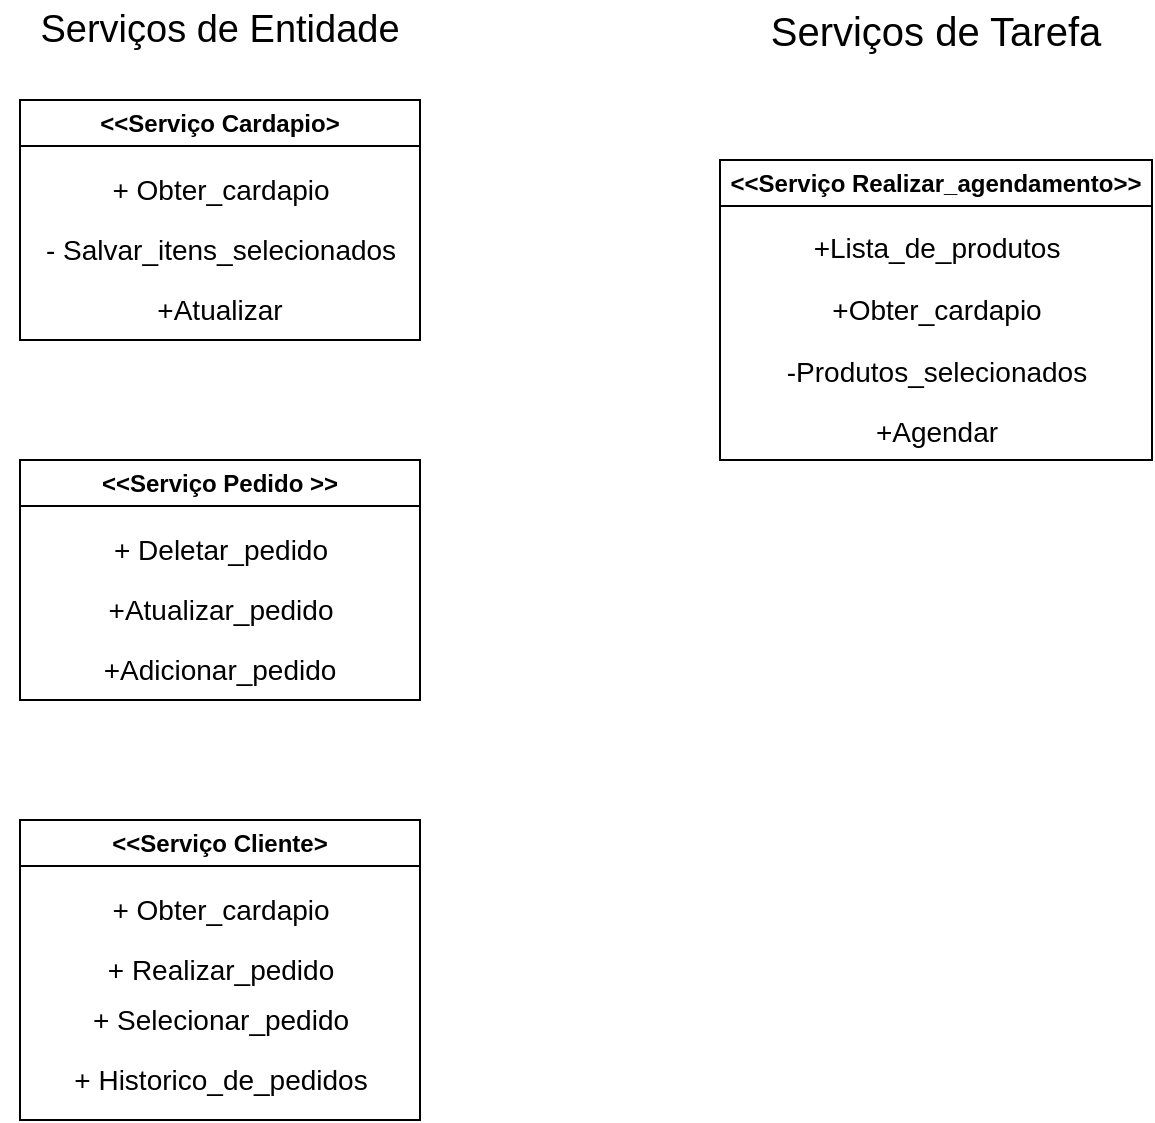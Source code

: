 <mxfile version="24.0.4" type="device">
  <diagram name="Página-1" id="YA7ydrBfAROpvFAgnlAH">
    <mxGraphModel dx="1098" dy="820" grid="1" gridSize="10" guides="1" tooltips="1" connect="1" arrows="1" fold="1" page="1" pageScale="1" pageWidth="827" pageHeight="1169" math="0" shadow="0">
      <root>
        <mxCell id="0" />
        <mxCell id="1" parent="0" />
        <mxCell id="KoA3YsvBFlQsMVqC4e15-1" value="&amp;lt;&amp;lt;Serviço Cardapio&amp;gt;" style="swimlane;whiteSpace=wrap;html=1;" parent="1" vertex="1">
          <mxGeometry x="160" y="110" width="200" height="120" as="geometry">
            <mxRectangle x="170" y="70" width="200" height="30" as="alternateBounds" />
          </mxGeometry>
        </mxCell>
        <mxCell id="KoA3YsvBFlQsMVqC4e15-2" value="&lt;font style=&quot;font-size: 14px;&quot;&gt;+ Obter_cardapio&lt;/font&gt;" style="text;html=1;align=center;verticalAlign=middle;resizable=0;points=[];autosize=1;strokeColor=none;fillColor=none;" parent="KoA3YsvBFlQsMVqC4e15-1" vertex="1">
          <mxGeometry x="35" y="30" width="130" height="30" as="geometry" />
        </mxCell>
        <mxCell id="KoA3YsvBFlQsMVqC4e15-3" value="&lt;font style=&quot;font-size: 14px;&quot;&gt;- Salvar_itens_selecionados&lt;/font&gt;" style="text;html=1;align=center;verticalAlign=middle;resizable=0;points=[];autosize=1;strokeColor=none;fillColor=none;" parent="KoA3YsvBFlQsMVqC4e15-1" vertex="1">
          <mxGeometry y="60" width="200" height="30" as="geometry" />
        </mxCell>
        <mxCell id="KoA3YsvBFlQsMVqC4e15-7" value="&lt;font style=&quot;font-size: 14px;&quot;&gt;+Atualizar&lt;/font&gt;" style="text;html=1;align=center;verticalAlign=middle;whiteSpace=wrap;rounded=0;" parent="KoA3YsvBFlQsMVqC4e15-1" vertex="1">
          <mxGeometry x="70" y="90" width="60" height="30" as="geometry" />
        </mxCell>
        <mxCell id="KoA3YsvBFlQsMVqC4e15-4" value="&amp;lt;&amp;lt;Serviço Realizar_agendamento&amp;gt;&amp;gt;" style="swimlane;whiteSpace=wrap;html=1;" parent="1" vertex="1">
          <mxGeometry x="510" y="140" width="216" height="150" as="geometry">
            <mxRectangle x="424" y="65" width="240" height="30" as="alternateBounds" />
          </mxGeometry>
        </mxCell>
        <mxCell id="KoA3YsvBFlQsMVqC4e15-5" value="&lt;p style=&quot;font-size: 14px;&quot; class=&quot;MsoNormal&quot;&gt;&lt;font style=&quot;font-size: 14px;&quot;&gt;+Lista_de_produtos&lt;/font&gt;&lt;/p&gt;&lt;p style=&quot;font-size: 14px;&quot; class=&quot;MsoNormal&quot;&gt;&lt;font style=&quot;font-size: 14px;&quot;&gt;+Obter_cardapio&lt;/font&gt;&lt;/p&gt;&lt;p style=&quot;font-size: 14px;&quot; class=&quot;MsoNormal&quot;&gt;&lt;font style=&quot;font-size: 14px;&quot;&gt;-Produtos_selecionados&lt;/font&gt;&lt;/p&gt;&lt;p style=&quot;font-size: 14px;&quot; class=&quot;MsoNormal&quot;&gt;&lt;font style=&quot;font-size: 14px;&quot;&gt;+Agendar&lt;/font&gt;&lt;/p&gt;" style="text;html=1;align=center;verticalAlign=middle;resizable=0;points=[];autosize=1;strokeColor=none;fillColor=none;" parent="KoA3YsvBFlQsMVqC4e15-4" vertex="1">
          <mxGeometry x="23" y="15" width="170" height="150" as="geometry" />
        </mxCell>
        <mxCell id="KoA3YsvBFlQsMVqC4e15-8" value="&amp;lt;&amp;lt;Serviço Pedido &amp;gt;&amp;gt;" style="swimlane;whiteSpace=wrap;html=1;" parent="1" vertex="1">
          <mxGeometry x="160" y="290" width="200" height="120" as="geometry">
            <mxRectangle x="170" y="70" width="200" height="30" as="alternateBounds" />
          </mxGeometry>
        </mxCell>
        <mxCell id="KoA3YsvBFlQsMVqC4e15-9" value="&lt;font style=&quot;font-size: 14px;&quot;&gt;+ Deletar_pedido&lt;/font&gt;" style="text;html=1;align=center;verticalAlign=middle;resizable=0;points=[];autosize=1;strokeColor=none;fillColor=none;" parent="KoA3YsvBFlQsMVqC4e15-8" vertex="1">
          <mxGeometry x="35" y="30" width="130" height="30" as="geometry" />
        </mxCell>
        <mxCell id="KoA3YsvBFlQsMVqC4e15-10" value="&lt;font style=&quot;font-size: 14px;&quot;&gt;+Atualizar_pedido&lt;/font&gt;" style="text;html=1;align=center;verticalAlign=middle;resizable=0;points=[];autosize=1;strokeColor=none;fillColor=none;" parent="KoA3YsvBFlQsMVqC4e15-8" vertex="1">
          <mxGeometry x="30" y="60" width="140" height="30" as="geometry" />
        </mxCell>
        <mxCell id="KoA3YsvBFlQsMVqC4e15-11" value="&lt;font style=&quot;font-size: 14px;&quot;&gt;+Adicionar_pedido&lt;/font&gt;" style="text;html=1;align=center;verticalAlign=middle;whiteSpace=wrap;rounded=0;" parent="KoA3YsvBFlQsMVqC4e15-8" vertex="1">
          <mxGeometry x="70" y="90" width="60" height="30" as="geometry" />
        </mxCell>
        <mxCell id="KoA3YsvBFlQsMVqC4e15-17" value="&amp;lt;&amp;lt;Serviço Cliente&amp;gt;" style="swimlane;whiteSpace=wrap;html=1;" parent="1" vertex="1">
          <mxGeometry x="160" y="470" width="200" height="150" as="geometry">
            <mxRectangle x="170" y="70" width="200" height="30" as="alternateBounds" />
          </mxGeometry>
        </mxCell>
        <mxCell id="KoA3YsvBFlQsMVqC4e15-18" value="&lt;font style=&quot;font-size: 14px;&quot;&gt;+ Obter_cardapio&lt;/font&gt;" style="text;html=1;align=center;verticalAlign=middle;resizable=0;points=[];autosize=1;strokeColor=none;fillColor=none;" parent="KoA3YsvBFlQsMVqC4e15-17" vertex="1">
          <mxGeometry x="35" y="30" width="130" height="30" as="geometry" />
        </mxCell>
        <mxCell id="KoA3YsvBFlQsMVqC4e15-21" value="&lt;font style=&quot;font-size: 14px;&quot;&gt;+ Realizar_pedido&lt;/font&gt;" style="text;html=1;align=center;verticalAlign=middle;resizable=0;points=[];autosize=1;strokeColor=none;fillColor=none;" parent="KoA3YsvBFlQsMVqC4e15-17" vertex="1">
          <mxGeometry x="30" y="60" width="140" height="30" as="geometry" />
        </mxCell>
        <mxCell id="KoA3YsvBFlQsMVqC4e15-22" value="&lt;font style=&quot;font-size: 14px;&quot;&gt;+ Selecionar_pedido&lt;/font&gt;" style="text;html=1;align=center;verticalAlign=middle;resizable=0;points=[];autosize=1;strokeColor=none;fillColor=none;" parent="KoA3YsvBFlQsMVqC4e15-17" vertex="1">
          <mxGeometry x="25" y="85" width="150" height="30" as="geometry" />
        </mxCell>
        <mxCell id="KoA3YsvBFlQsMVqC4e15-23" value="&lt;font style=&quot;font-size: 14px;&quot;&gt;+ Historico_de_pedidos&lt;/font&gt;" style="text;html=1;align=center;verticalAlign=middle;resizable=0;points=[];autosize=1;strokeColor=none;fillColor=none;" parent="KoA3YsvBFlQsMVqC4e15-17" vertex="1">
          <mxGeometry x="15" y="115" width="170" height="30" as="geometry" />
        </mxCell>
        <mxCell id="FhFfrJIUs5UqTjnNZXIO-1" value="&lt;font style=&quot;font-size: 19px;&quot;&gt;Serviços de Entidade&lt;/font&gt;" style="text;html=1;align=center;verticalAlign=middle;whiteSpace=wrap;rounded=0;" parent="1" vertex="1">
          <mxGeometry x="150" y="60" width="220" height="30" as="geometry" />
        </mxCell>
        <mxCell id="FhFfrJIUs5UqTjnNZXIO-2" value="&lt;font style=&quot;font-size: 20px;&quot;&gt;Serviços de Tarefa&lt;/font&gt;" style="text;html=1;align=center;verticalAlign=middle;whiteSpace=wrap;rounded=0;" parent="1" vertex="1">
          <mxGeometry x="524" y="60" width="188" height="30" as="geometry" />
        </mxCell>
      </root>
    </mxGraphModel>
  </diagram>
</mxfile>
